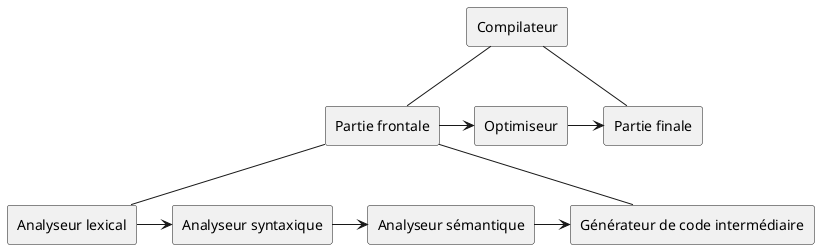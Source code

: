 @startuml

skinparam monochrome true

rectangle "Compilateur" as compiler

rectangle "Partie frontale" as frontend
rectangle "Optimiseur" as optimizer
rectangle "Partie finale" as backend

rectangle "Analyseur lexical" as lexer
rectangle "Analyseur syntaxique" as parser
rectangle "Analyseur sémantique" as seman
rectangle "Générateur de code intermédiaire" as gen

compiler -- frontend
compiler -- backend

frontend -> optimizer
optimizer -> backend

frontend -- lexer
frontend -- gen

lexer -> parser
parser -> seman
seman -> gen

@enduml

